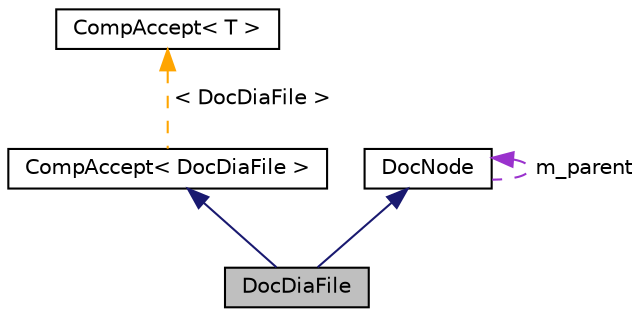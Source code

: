 digraph "DocDiaFile"
{
 // INTERACTIVE_SVG=YES
  edge [fontname="Helvetica",fontsize="10",labelfontname="Helvetica",labelfontsize="10"];
  node [fontname="Helvetica",fontsize="10",shape=record];
  Node4 [label="DocDiaFile",height=0.2,width=0.4,color="black", fillcolor="grey75", style="filled", fontcolor="black"];
  Node5 -> Node4 [dir="back",color="midnightblue",fontsize="10",style="solid",fontname="Helvetica"];
  Node5 [label="CompAccept\< DocDiaFile \>",height=0.2,width=0.4,color="black", fillcolor="white", style="filled",URL="$d7/da3/class_comp_accept.html"];
  Node6 -> Node5 [dir="back",color="orange",fontsize="10",style="dashed",label=" \< DocDiaFile \>" ,fontname="Helvetica"];
  Node6 [label="CompAccept\< T \>",height=0.2,width=0.4,color="black", fillcolor="white", style="filled",URL="$d7/da3/class_comp_accept.html",tooltip="Default accept implementation for compound nodes in the abstract syntax tree. "];
  Node7 -> Node4 [dir="back",color="midnightblue",fontsize="10",style="solid",fontname="Helvetica"];
  Node7 [label="DocNode",height=0.2,width=0.4,color="black", fillcolor="white", style="filled",URL="$d9/d0e/class_doc_node.html",tooltip="Abstract node interface with type information. "];
  Node7 -> Node7 [dir="back",color="darkorchid3",fontsize="10",style="dashed",label=" m_parent" ,fontname="Helvetica"];
}
